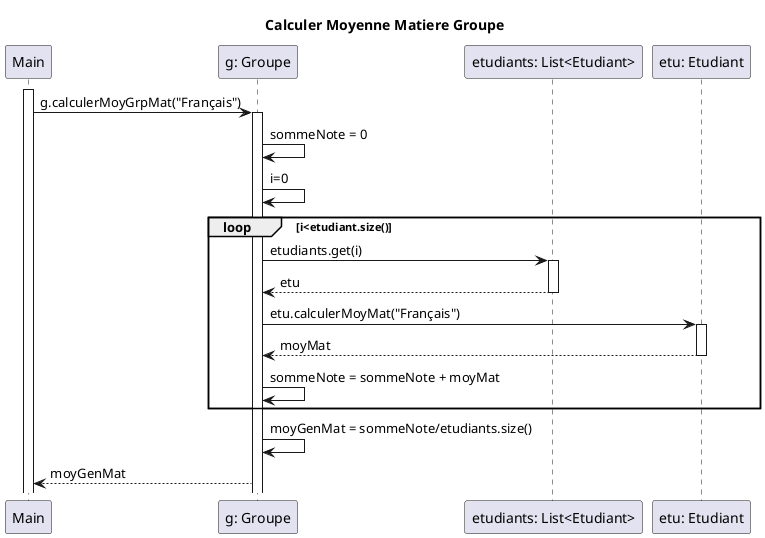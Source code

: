 @startuml
title Calculer Moyenne Matiere Groupe

activate Main
Main -> "g: Groupe": g.calculerMoyGrpMat("Français")
activate "g: Groupe"

"g: Groupe" -> "g: Groupe": sommeNote = 0
"g: Groupe" -> "g: Groupe": i=0
loop i<etudiant.size()

    "g: Groupe" -> "etudiants: List<Etudiant>": etudiants.get(i)
    activate "etudiants: List<Etudiant>"
    "etudiants: List<Etudiant>" --> "g: Groupe": etu
    deactivate "etudiants: List<Etudiant>"

    "g: Groupe" -> "etu: Etudiant": etu.calculerMoyMat("Français")
    activate "etu: Etudiant"
    "etu: Etudiant" --> "g: Groupe": moyMat
    deactivate "etu: Etudiant"

    "g: Groupe" -> "g: Groupe": sommeNote = sommeNote + moyMat

end

"g: Groupe" -> "g: Groupe": moyGenMat = sommeNote/etudiants.size()

"g: Groupe" --> Main: moyGenMat

@enduml